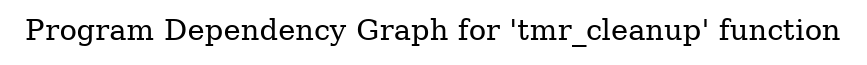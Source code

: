 digraph "Program Dependency Graph for 'tmr_cleanup' function" {
	label="Program Dependency Graph for 'tmr_cleanup' function";

}
